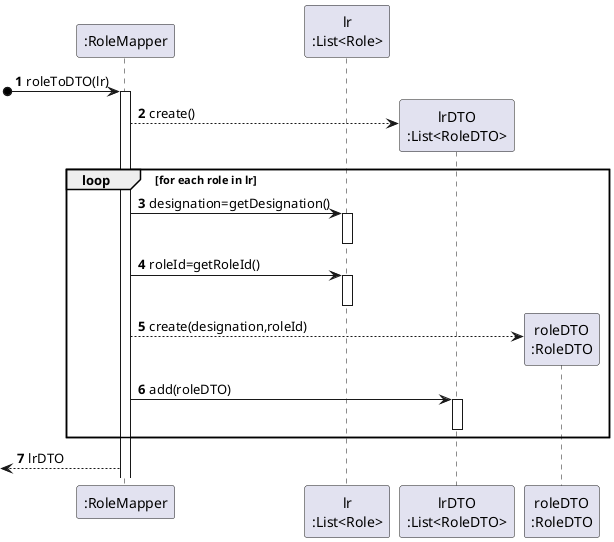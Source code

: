 @startuml
autonumber
participant ":RoleMapper" as ROLE_MAPPER
participant "lr\n:List<Role>" as LIST_CRT
participant "lrDTO\n:List<RoleDTO>" as listCRT_DTO
participant "roleDTO\n:RoleDTO" as ROLE_DTO

[o-> ROLE_MAPPER:roleToDTO(lr)
activate ROLE_MAPPER
ROLE_MAPPER --> listCRT_DTO **: create()
loop for each role in lr

ROLE_MAPPER -> LIST_CRT:designation=getDesignation()
activate LIST_CRT
deactivate LIST_CRT
ROLE_MAPPER -> LIST_CRT: roleId=getRoleId()
activate LIST_CRT
deactivate LIST_CRT
ROLE_MAPPER --> ROLE_DTO ** : create(designation,roleId)

ROLE_MAPPER -> listCRT_DTO : add(roleDTO)
activate listCRT_DTO
deactivate listCRT_DTO
end loop
<--ROLE_MAPPER : lrDTO
@enduml